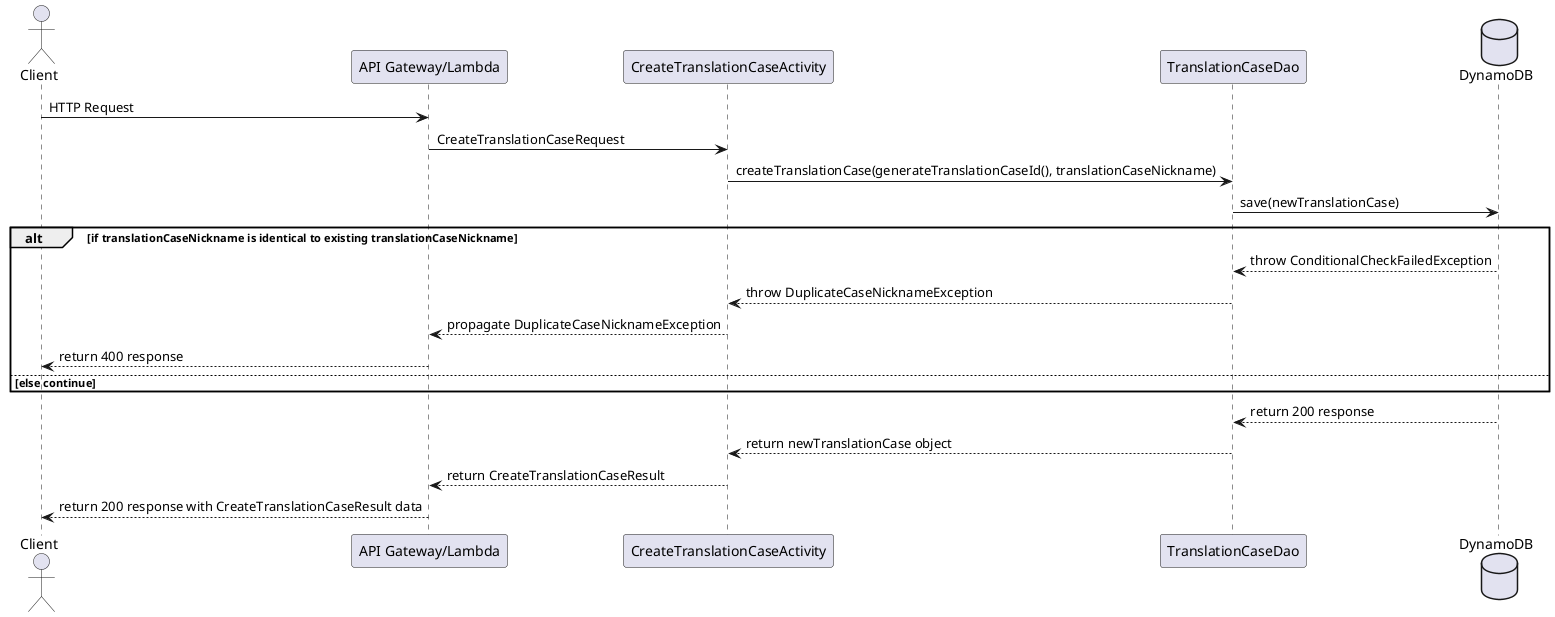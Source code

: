@startuml

actor Client
participant "API Gateway/Lambda"
participant CreateTranslationCaseActivity
participant TranslationCaseDao
database    DynamoDB

Client -> "API Gateway/Lambda" : HTTP Request
"API Gateway/Lambda" -> CreateTranslationCaseActivity : CreateTranslationCaseRequest

CreateTranslationCaseActivity -> TranslationCaseDao : createTranslationCase(generateTranslationCaseId(), translationCaseNickname)
TranslationCaseDao -> DynamoDB : save(newTranslationCase)

alt if translationCaseNickname is identical to existing translationCaseNickname
    DynamoDB --> TranslationCaseDao: throw ConditionalCheckFailedException
    TranslationCaseDao --> CreateTranslationCaseActivity: throw DuplicateCaseNicknameException
    CreateTranslationCaseActivity --> "API Gateway/Lambda": propagate DuplicateCaseNicknameException
    "API Gateway/Lambda" --> Client : return 400 response
else else continue
end

DynamoDB --> TranslationCaseDao : return 200 response
TranslationCaseDao --> CreateTranslationCaseActivity : return newTranslationCase object
CreateTranslationCaseActivity --> "API Gateway/Lambda" : return CreateTranslationCaseResult
"API Gateway/Lambda" --> Client : return 200 response with CreateTranslationCaseResult data

@enduml